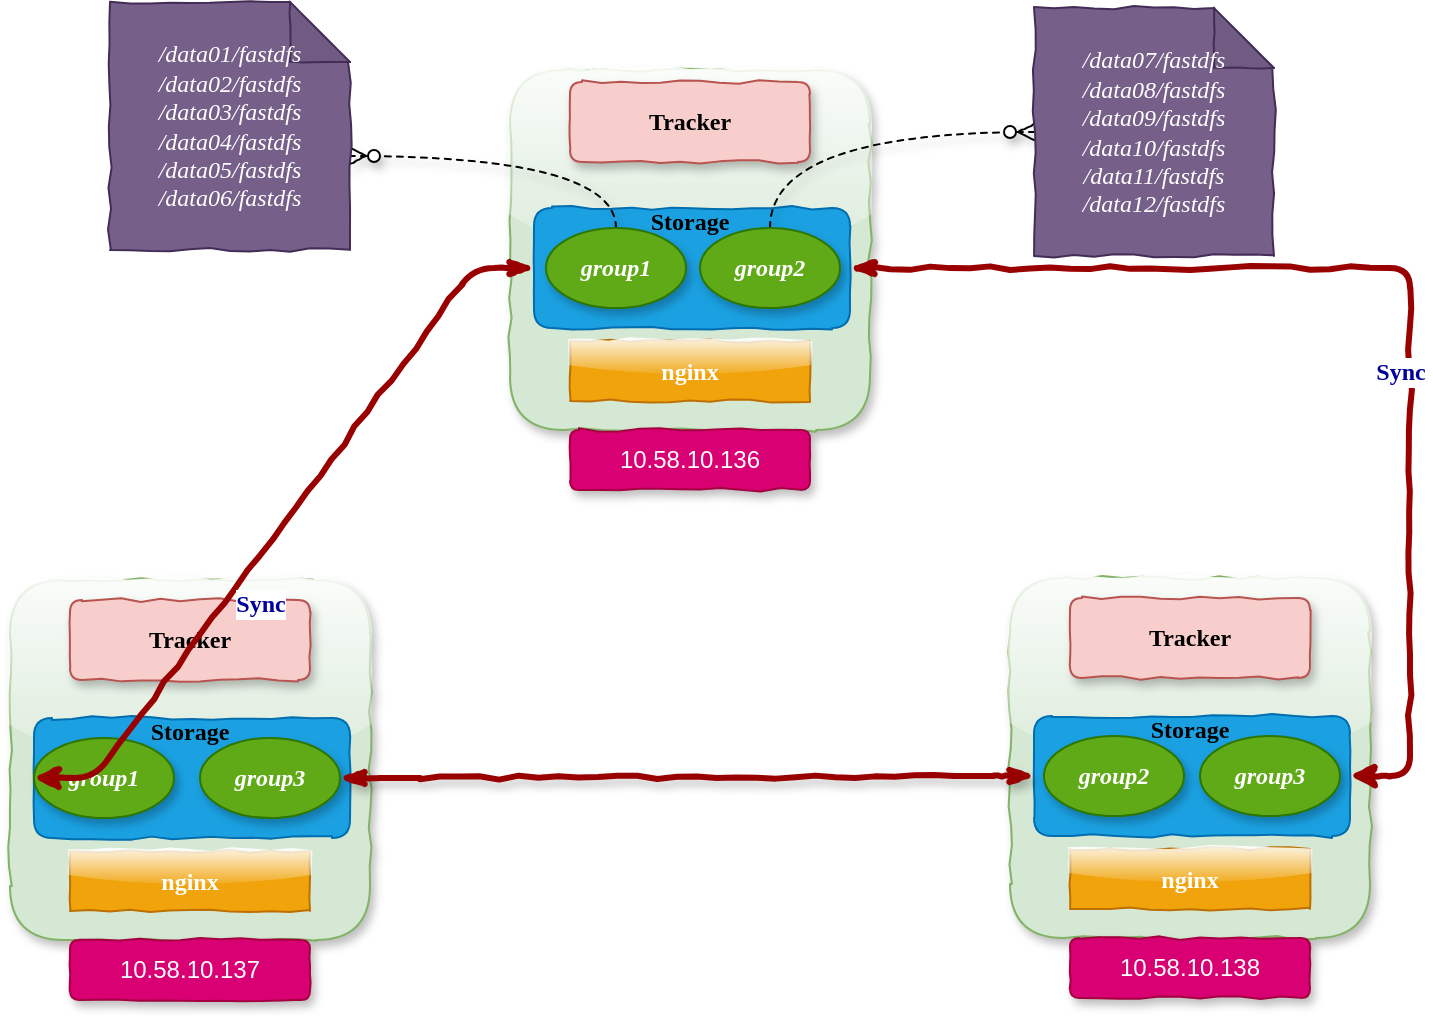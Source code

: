 <mxfile version="10.6.9" type="github"><diagram id="prKgKRym_bHyJHY7n_IB" name="第 1 页"><mxGraphModel dx="918" dy="1784" grid="1" gridSize="10" guides="1" tooltips="1" connect="1" arrows="1" fold="1" page="1" pageScale="1" pageWidth="827" pageHeight="1169" math="0" shadow="0"><root><mxCell id="0"/><mxCell id="1" parent="0"/><mxCell id="e_PzDNeOcrezrPEF-8YQ-1" value="" style="whiteSpace=wrap;html=1;aspect=fixed;fillColor=#d5e8d4;strokeColor=#82b366;rounded=1;shadow=1;comic=1;glass=1;" vertex="1" parent="1"><mxGeometry x="310" y="-1064" width="180" height="180" as="geometry"/></mxCell><mxCell id="e_PzDNeOcrezrPEF-8YQ-7" value="" style="rounded=1;whiteSpace=wrap;html=1;fillColor=#1ba1e2;strokeColor=#006EAF;fontColor=#ffffff;comic=1;" vertex="1" parent="1"><mxGeometry x="322" y="-995" width="158" height="60" as="geometry"/></mxCell><mxCell id="e_PzDNeOcrezrPEF-8YQ-2" value="10.58.10.136" style="rounded=1;whiteSpace=wrap;html=1;fillColor=#d80073;strokeColor=#A50040;fontColor=#ffffff;shadow=1;comic=1;" vertex="1" parent="1"><mxGeometry x="340" y="-884" width="120" height="30" as="geometry"/></mxCell><mxCell id="e_PzDNeOcrezrPEF-8YQ-3" value="Tracker" style="rounded=1;whiteSpace=wrap;html=1;fillColor=#f8cecc;strokeColor=#b85450;shadow=1;comic=1;fontStyle=1;fontFamily=Comic Sans MS;" vertex="1" parent="1"><mxGeometry x="340" y="-1058" width="120" height="40" as="geometry"/></mxCell><mxCell id="e_PzDNeOcrezrPEF-8YQ-34" style="rounded=0;orthogonalLoop=1;jettySize=auto;html=1;exitX=0.5;exitY=0;exitDx=0;exitDy=0;entryX=0;entryY=0;entryDx=120;entryDy=77;entryPerimeter=0;fontFamily=Comic Sans MS;edgeStyle=orthogonalEdgeStyle;curved=1;dashed=1;endArrow=ERzeroToMany;endFill=1;shadow=1;comic=1;" edge="1" parent="1" source="e_PzDNeOcrezrPEF-8YQ-5" target="e_PzDNeOcrezrPEF-8YQ-30"><mxGeometry relative="1" as="geometry"/></mxCell><mxCell id="e_PzDNeOcrezrPEF-8YQ-5" value="group1" style="ellipse;whiteSpace=wrap;html=1;fillColor=#60a917;strokeColor=#2D7600;fontColor=#ffffff;shadow=1;fontStyle=3;fontFamily=Comic Sans MS;" vertex="1" parent="1"><mxGeometry x="328" y="-985" width="70" height="40" as="geometry"/></mxCell><mxCell id="e_PzDNeOcrezrPEF-8YQ-36" style="rounded=0;orthogonalLoop=1;jettySize=auto;html=1;entryX=0;entryY=0.5;entryDx=0;entryDy=0;entryPerimeter=0;fontFamily=Comic Sans MS;exitX=0.5;exitY=0;exitDx=0;exitDy=0;edgeStyle=orthogonalEdgeStyle;curved=1;dashed=1;startArrow=none;startFill=0;endArrow=ERzeroToMany;endFill=1;comic=1;shadow=1;" edge="1" parent="1" source="e_PzDNeOcrezrPEF-8YQ-6" target="e_PzDNeOcrezrPEF-8YQ-28"><mxGeometry relative="1" as="geometry"/></mxCell><mxCell id="e_PzDNeOcrezrPEF-8YQ-6" value="group2" style="ellipse;whiteSpace=wrap;html=1;fillColor=#60a917;strokeColor=#2D7600;fontColor=#ffffff;shadow=1;fontStyle=3;fontFamily=Comic Sans MS;" vertex="1" parent="1"><mxGeometry x="405" y="-985" width="70" height="40" as="geometry"/></mxCell><mxCell id="e_PzDNeOcrezrPEF-8YQ-8" value="Storage" style="text;html=1;strokeColor=none;fillColor=none;align=center;verticalAlign=middle;whiteSpace=wrap;rounded=0;fontFamily=Comic Sans MS;fontStyle=1" vertex="1" parent="1"><mxGeometry x="380" y="-998" width="40" height="20" as="geometry"/></mxCell><mxCell id="e_PzDNeOcrezrPEF-8YQ-10" value="nginx" style="rounded=0;whiteSpace=wrap;html=1;fillColor=#f0a30a;strokeColor=#BD7000;fontColor=#ffffff;fontFamily=Comic Sans MS;fontStyle=1;comic=1;glass=1;" vertex="1" parent="1"><mxGeometry x="340" y="-928.5" width="120" height="30" as="geometry"/></mxCell><mxCell id="e_PzDNeOcrezrPEF-8YQ-12" value="" style="whiteSpace=wrap;html=1;aspect=fixed;fillColor=#d5e8d4;strokeColor=#82b366;rounded=1;glass=1;shadow=1;comic=1;" vertex="1" parent="1"><mxGeometry x="60" y="-809" width="180" height="180" as="geometry"/></mxCell><mxCell id="e_PzDNeOcrezrPEF-8YQ-13" value="" style="rounded=1;whiteSpace=wrap;html=1;fillColor=#1ba1e2;strokeColor=#006EAF;fontColor=#ffffff;comic=1;" vertex="1" parent="1"><mxGeometry x="72" y="-740" width="158" height="60" as="geometry"/></mxCell><mxCell id="e_PzDNeOcrezrPEF-8YQ-14" value="10.58.10.137" style="rounded=1;whiteSpace=wrap;html=1;fillColor=#d80073;strokeColor=#A50040;fontColor=#ffffff;comic=1;shadow=1;" vertex="1" parent="1"><mxGeometry x="90" y="-629" width="120" height="30" as="geometry"/></mxCell><mxCell id="e_PzDNeOcrezrPEF-8YQ-15" value="Tracker" style="rounded=1;whiteSpace=wrap;html=1;fillColor=#f8cecc;strokeColor=#b85450;shadow=1;comic=1;portConstraintRotation=1;fontStyle=1;fontFamily=Comic Sans MS;" vertex="1" parent="1"><mxGeometry x="90" y="-799" width="120" height="40" as="geometry"/></mxCell><mxCell id="e_PzDNeOcrezrPEF-8YQ-16" value="group1" style="ellipse;whiteSpace=wrap;html=1;fillColor=#60a917;strokeColor=#2D7600;fontColor=#ffffff;shadow=1;fontFamily=Comic Sans MS;fontStyle=3" vertex="1" parent="1"><mxGeometry x="72" y="-730" width="70" height="40" as="geometry"/></mxCell><mxCell id="e_PzDNeOcrezrPEF-8YQ-17" value="group3" style="ellipse;whiteSpace=wrap;html=1;fillColor=#60a917;strokeColor=#2D7600;fontColor=#ffffff;shadow=1;fontFamily=Comic Sans MS;fontStyle=3" vertex="1" parent="1"><mxGeometry x="155" y="-730" width="70" height="40" as="geometry"/></mxCell><mxCell id="e_PzDNeOcrezrPEF-8YQ-18" value="Storage" style="text;html=1;strokeColor=none;fillColor=none;align=center;verticalAlign=middle;whiteSpace=wrap;rounded=0;fontFamily=Comic Sans MS;fontStyle=1" vertex="1" parent="1"><mxGeometry x="130" y="-743" width="40" height="20" as="geometry"/></mxCell><mxCell id="e_PzDNeOcrezrPEF-8YQ-19" value="nginx" style="rounded=0;whiteSpace=wrap;html=1;fillColor=#f0a30a;strokeColor=#BD7000;fontColor=#ffffff;fontFamily=Comic Sans MS;fontStyle=1;comic=1;shadow=0;glass=1;" vertex="1" parent="1"><mxGeometry x="90" y="-673.5" width="120" height="30" as="geometry"/></mxCell><mxCell id="e_PzDNeOcrezrPEF-8YQ-20" value="" style="whiteSpace=wrap;html=1;aspect=fixed;fillColor=#d5e8d4;strokeColor=#82b366;rounded=1;shadow=1;comic=1;glass=1;" vertex="1" parent="1"><mxGeometry x="560" y="-810" width="180" height="180" as="geometry"/></mxCell><mxCell id="e_PzDNeOcrezrPEF-8YQ-21" value="" style="rounded=1;whiteSpace=wrap;html=1;fillColor=#1ba1e2;strokeColor=#006EAF;fontColor=#ffffff;comic=1;" vertex="1" parent="1"><mxGeometry x="572" y="-741" width="158" height="60" as="geometry"/></mxCell><mxCell id="e_PzDNeOcrezrPEF-8YQ-22" value="10.58.10.138" style="rounded=1;whiteSpace=wrap;html=1;fillColor=#d80073;strokeColor=#A50040;fontColor=#ffffff;shadow=1;comic=1;" vertex="1" parent="1"><mxGeometry x="590" y="-630" width="120" height="30" as="geometry"/></mxCell><mxCell id="e_PzDNeOcrezrPEF-8YQ-23" value="Tracker" style="rounded=1;whiteSpace=wrap;html=1;fillColor=#f8cecc;strokeColor=#b85450;shadow=1;comic=1;fontStyle=1;fontFamily=Comic Sans MS;" vertex="1" parent="1"><mxGeometry x="590" y="-800" width="120" height="40" as="geometry"/></mxCell><mxCell id="e_PzDNeOcrezrPEF-8YQ-24" value="group2" style="ellipse;whiteSpace=wrap;html=1;fillColor=#60a917;strokeColor=#2D7600;fontColor=#ffffff;shadow=1;fontFamily=Comic Sans MS;fontStyle=3" vertex="1" parent="1"><mxGeometry x="577" y="-731" width="70" height="40" as="geometry"/></mxCell><mxCell id="e_PzDNeOcrezrPEF-8YQ-25" value="group3" style="ellipse;whiteSpace=wrap;html=1;fillColor=#60a917;strokeColor=#2D7600;fontColor=#ffffff;shadow=1;fontFamily=Comic Sans MS;fontStyle=3" vertex="1" parent="1"><mxGeometry x="655" y="-731" width="70" height="40" as="geometry"/></mxCell><mxCell id="e_PzDNeOcrezrPEF-8YQ-26" value="Storage" style="text;html=1;strokeColor=none;fillColor=none;align=center;verticalAlign=middle;whiteSpace=wrap;rounded=0;fontFamily=Comic Sans MS;fontStyle=1" vertex="1" parent="1"><mxGeometry x="630" y="-744" width="40" height="20" as="geometry"/></mxCell><mxCell id="e_PzDNeOcrezrPEF-8YQ-27" value="nginx" style="rounded=0;whiteSpace=wrap;html=1;fillColor=#f0a30a;strokeColor=#BD7000;fontColor=#ffffff;fontFamily=Comic Sans MS;fontStyle=1;comic=1;glass=1;" vertex="1" parent="1"><mxGeometry x="590" y="-674.5" width="120" height="30" as="geometry"/></mxCell><mxCell id="e_PzDNeOcrezrPEF-8YQ-28" value="/data07/fastdfs&lt;br&gt;/data08/fastdfs&lt;br&gt;/data09/fastdfs&lt;br&gt;/data10/fastdfs&lt;br&gt;/data11/fastdfs&lt;br&gt;/data12/fastdfs&lt;br&gt;" style="shape=note;whiteSpace=wrap;html=1;backgroundOutline=1;darkOpacity=0.05;fillColor=#76608a;strokeColor=#432D57;fontColor=#ffffff;fontFamily=Comic Sans MS;fontStyle=2;align=center;comic=1;" vertex="1" parent="1"><mxGeometry x="572" y="-1095" width="120" height="124" as="geometry"/></mxCell><mxCell id="e_PzDNeOcrezrPEF-8YQ-30" value="/data01/fastdfs&lt;br&gt;/data02/fastdfs&lt;br&gt;/data03/fastdfs&lt;br&gt;/data04/fastdfs&lt;br&gt;/data05/fastdfs&lt;br&gt;/data06/fastdfs&lt;br&gt;" style="shape=note;whiteSpace=wrap;html=1;backgroundOutline=1;darkOpacity=0.05;fillColor=#76608a;strokeColor=#432D57;fontColor=#ffffff;fontFamily=Comic Sans MS;fontStyle=2;align=center;comic=1;" vertex="1" parent="1"><mxGeometry x="110" y="-1098" width="120" height="124" as="geometry"/></mxCell><mxCell id="e_PzDNeOcrezrPEF-8YQ-37" style="rounded=1;orthogonalLoop=1;jettySize=auto;html=1;entryX=0;entryY=0.5;entryDx=0;entryDy=0;fontFamily=Comic Sans MS;fontColor=#000099;strokeWidth=3;strokeColor=#990000;comic=1;startArrow=classicThin;startFill=1;edgeStyle=entityRelationEdgeStyle;" edge="1" parent="1" source="e_PzDNeOcrezrPEF-8YQ-7" target="e_PzDNeOcrezrPEF-8YQ-16"><mxGeometry relative="1" as="geometry"/></mxCell><mxCell id="e_PzDNeOcrezrPEF-8YQ-41" value="&lt;b&gt;Sync&lt;/b&gt;" style="text;html=1;resizable=0;points=[];align=center;verticalAlign=middle;labelBackgroundColor=#ffffff;fontFamily=Comic Sans MS;fontColor=#000099;" vertex="1" connectable="0" parent="e_PzDNeOcrezrPEF-8YQ-37"><mxGeometry x="-0.078" relative="1" as="geometry"><mxPoint x="-21" y="51.5" as="offset"/></mxGeometry></mxCell><mxCell id="e_PzDNeOcrezrPEF-8YQ-38" style="edgeStyle=elbowEdgeStyle;rounded=1;orthogonalLoop=1;jettySize=auto;html=1;entryX=1;entryY=0.5;entryDx=0;entryDy=0;fontFamily=Comic Sans MS;exitX=1;exitY=0.5;exitDx=0;exitDy=0;strokeWidth=3;strokeColor=#990000;comic=1;startArrow=classicThin;startFill=1;" edge="1" parent="1" source="e_PzDNeOcrezrPEF-8YQ-7" target="e_PzDNeOcrezrPEF-8YQ-21"><mxGeometry relative="1" as="geometry"><Array as="points"><mxPoint x="760" y="-830"/></Array></mxGeometry></mxCell><mxCell id="e_PzDNeOcrezrPEF-8YQ-39" value="&lt;b&gt;Sync&lt;/b&gt;" style="text;html=1;resizable=0;points=[];align=center;verticalAlign=middle;labelBackgroundColor=#ffffff;fontFamily=Comic Sans MS;fontColor=#000099;" vertex="1" connectable="0" parent="e_PzDNeOcrezrPEF-8YQ-38"><mxGeometry x="-0.104" relative="1" as="geometry"><mxPoint x="22" y="51.5" as="offset"/></mxGeometry></mxCell><mxCell id="e_PzDNeOcrezrPEF-8YQ-43" style="edgeStyle=entityRelationEdgeStyle;rounded=1;comic=1;orthogonalLoop=1;jettySize=auto;html=1;shadow=1;startArrow=classicThin;startFill=1;endArrow=classicThin;endFill=1;strokeColor=#990000;strokeWidth=3;fontFamily=Comic Sans MS;fontColor=#000099;" edge="1" parent="1" source="e_PzDNeOcrezrPEF-8YQ-17" target="e_PzDNeOcrezrPEF-8YQ-21"><mxGeometry relative="1" as="geometry"/></mxCell></root></mxGraphModel></diagram></mxfile>